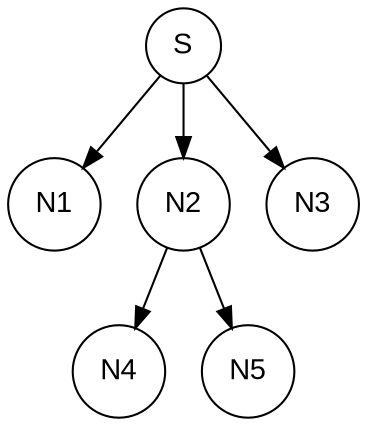digraph SearchTree {
  node [shape=circle, fontname="Arial"];
  "S" -> "N1";
  "S" -> "N2";
  "S" -> "N3";
  "N2" -> "N4";
  "N2" -> "N5";
}